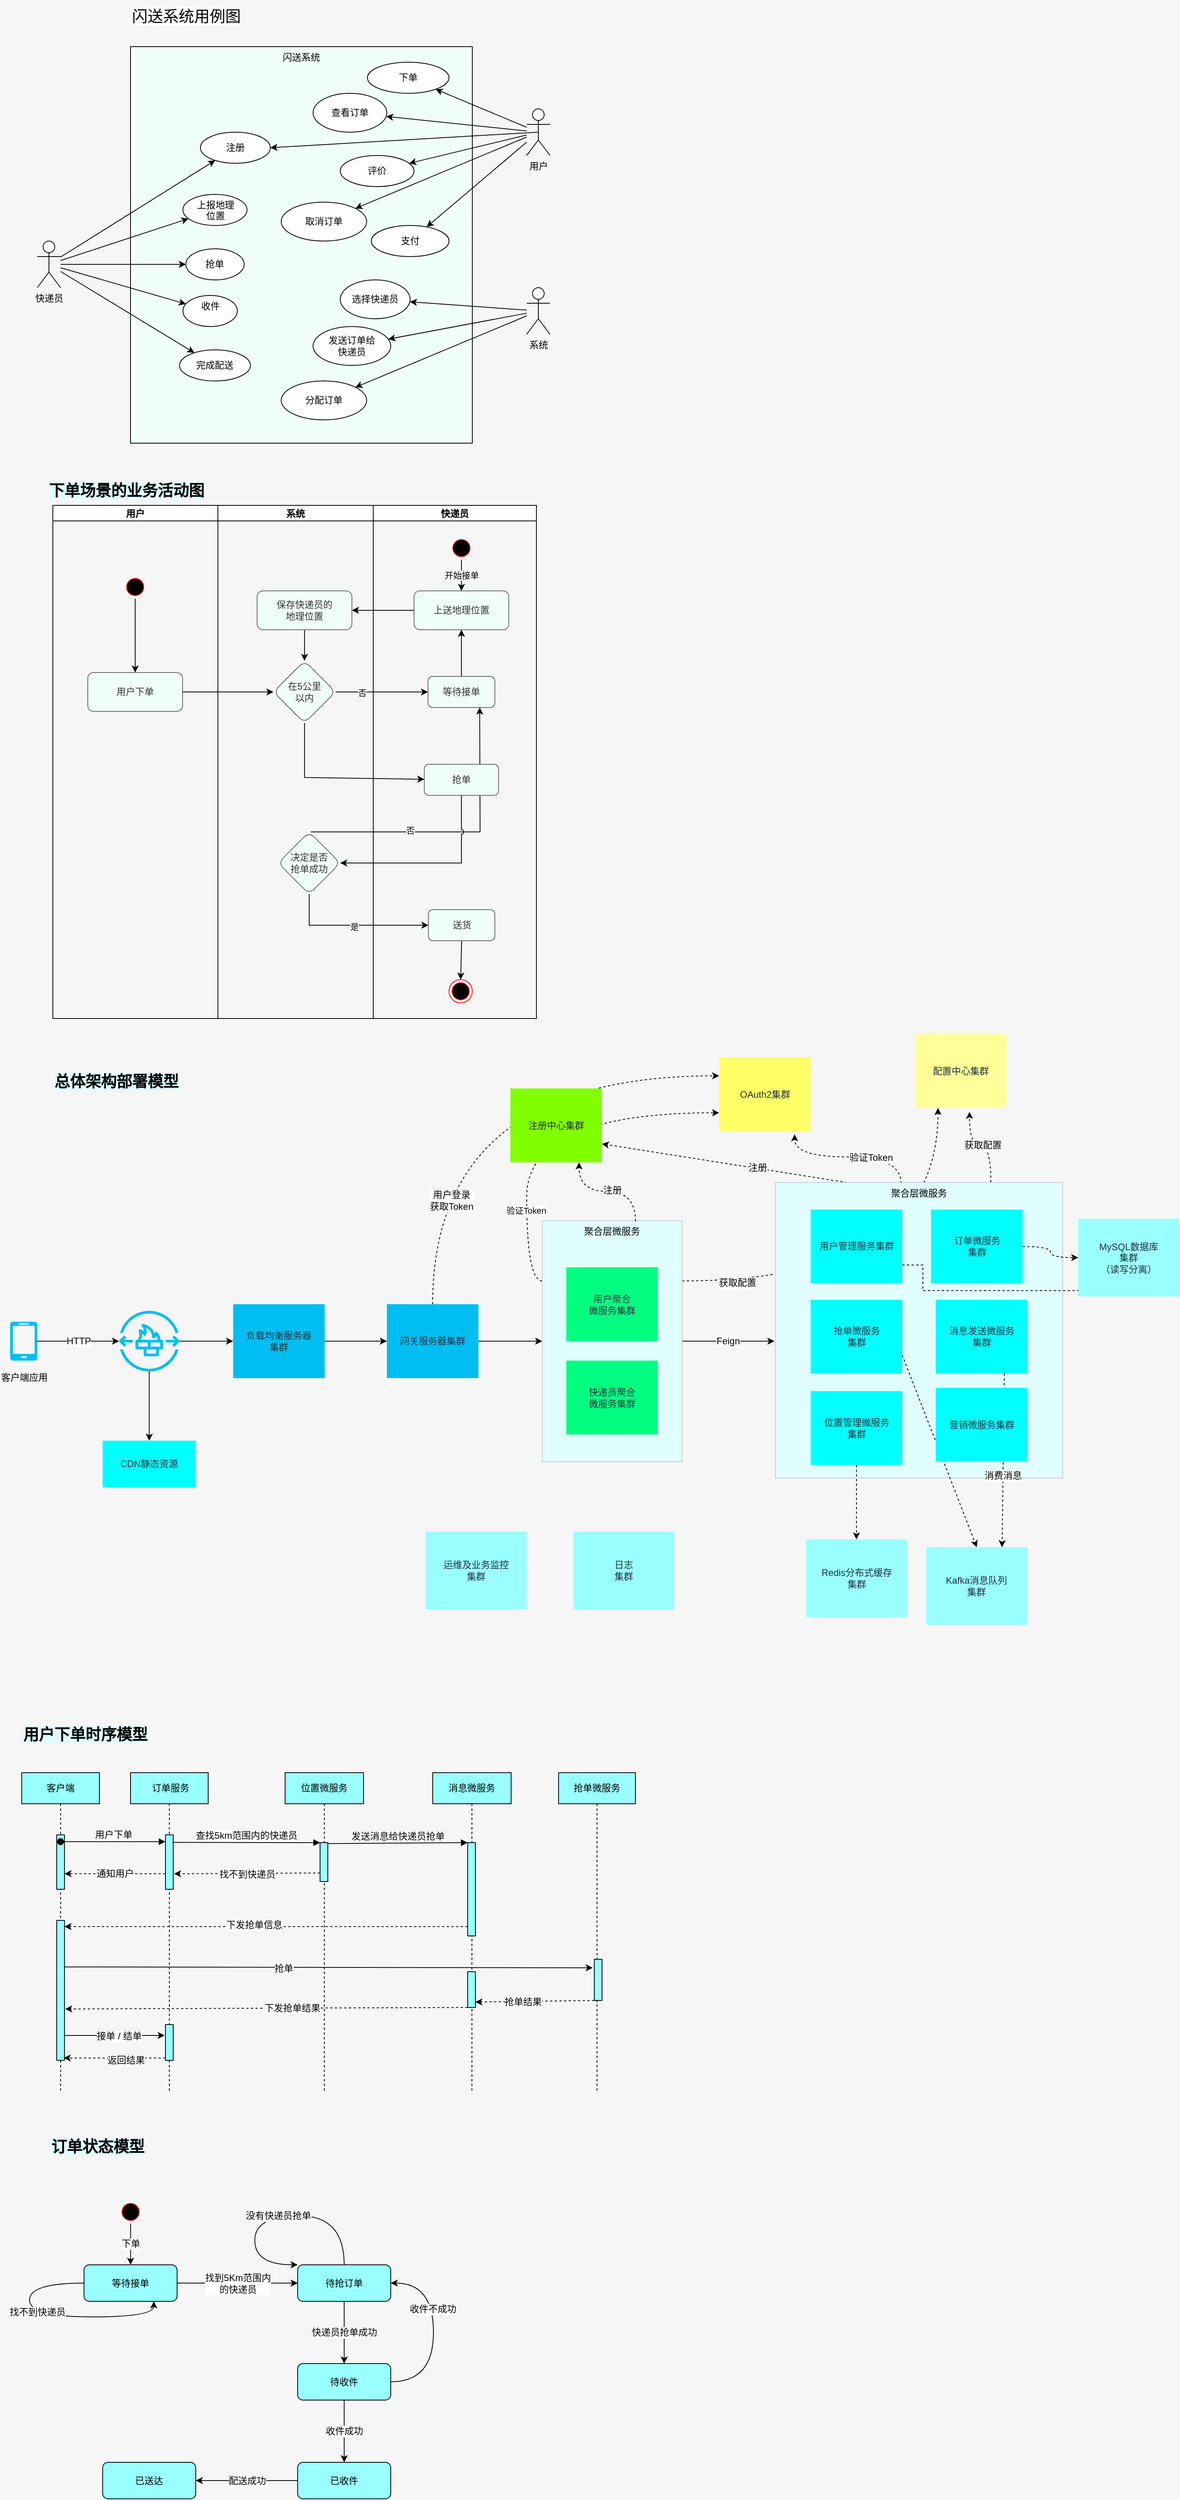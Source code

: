 <mxfile version="17.4.0" type="github">
  <diagram id="TyxCVpYUlu8QVc2kOL5u" name="Page-1">
    <mxGraphModel dx="1038" dy="1733" grid="1" gridSize="10" guides="1" tooltips="1" connect="1" arrows="1" fold="1" page="1" pageScale="1" pageWidth="827" pageHeight="1169" background="#f6f6f6" math="0" shadow="0">
      <root>
        <mxCell id="0" />
        <mxCell id="1" parent="0" />
        <mxCell id="bCSfS2iaa0BpuER8qzBy-91" style="edgeStyle=orthogonalEdgeStyle;curved=1;rounded=0;jumpStyle=arc;orthogonalLoop=1;jettySize=auto;html=1;exitX=1;exitY=0.25;exitDx=0;exitDy=0;entryX=0.25;entryY=1;entryDx=0;entryDy=0;dashed=1;fontSize=12;fontColor=#000000;" parent="1" source="bCSfS2iaa0BpuER8qzBy-71" target="bCSfS2iaa0BpuER8qzBy-89" edge="1">
          <mxGeometry relative="1" as="geometry" />
        </mxCell>
        <mxCell id="bCSfS2iaa0BpuER8qzBy-92" value="获取配置" style="edgeLabel;html=1;align=center;verticalAlign=middle;resizable=0;points=[];fontSize=12;fontColor=#000000;" parent="bCSfS2iaa0BpuER8qzBy-91" vertex="1" connectable="0">
          <mxGeometry x="-0.743" y="-1" relative="1" as="geometry">
            <mxPoint y="1" as="offset" />
          </mxGeometry>
        </mxCell>
        <mxCell id="bCSfS2iaa0BpuER8qzBy-82" style="edgeStyle=none;rounded=0;jumpStyle=arc;orthogonalLoop=1;jettySize=auto;html=1;exitX=0.25;exitY=0;exitDx=0;exitDy=0;entryX=1;entryY=0.75;entryDx=0;entryDy=0;fontSize=12;fontColor=#000000;dashed=1;" parent="1" source="bCSfS2iaa0BpuER8qzBy-79" target="bCSfS2iaa0BpuER8qzBy-66" edge="1">
          <mxGeometry relative="1" as="geometry" />
        </mxCell>
        <mxCell id="bCSfS2iaa0BpuER8qzBy-83" value="注册" style="edgeLabel;html=1;align=center;verticalAlign=middle;resizable=0;points=[];fontSize=12;fontColor=#000000;" parent="bCSfS2iaa0BpuER8qzBy-82" vertex="1" connectable="0">
          <mxGeometry x="-0.267" y="-1" relative="1" as="geometry">
            <mxPoint as="offset" />
          </mxGeometry>
        </mxCell>
        <mxCell id="bCSfS2iaa0BpuER8qzBy-84" style="edgeStyle=orthogonalEdgeStyle;rounded=0;jumpStyle=arc;orthogonalLoop=1;jettySize=auto;html=1;exitX=0.438;exitY=0.003;exitDx=0;exitDy=0;dashed=1;fontSize=12;fontColor=#000000;curved=1;entryX=0.825;entryY=1.042;entryDx=0;entryDy=0;entryPerimeter=0;exitPerimeter=0;" parent="1" source="bCSfS2iaa0BpuER8qzBy-79" target="bCSfS2iaa0BpuER8qzBy-78" edge="1">
          <mxGeometry relative="1" as="geometry">
            <mxPoint x="1100" y="1360" as="targetPoint" />
          </mxGeometry>
        </mxCell>
        <mxCell id="bCSfS2iaa0BpuER8qzBy-85" value="验证Token" style="edgeLabel;html=1;align=center;verticalAlign=middle;resizable=0;points=[];fontSize=12;fontColor=#000000;" parent="bCSfS2iaa0BpuER8qzBy-84" vertex="1" connectable="0">
          <mxGeometry x="-0.267" y="1" relative="1" as="geometry">
            <mxPoint as="offset" />
          </mxGeometry>
        </mxCell>
        <mxCell id="bCSfS2iaa0BpuER8qzBy-90" value="获取配置" style="edgeStyle=orthogonalEdgeStyle;curved=1;rounded=0;jumpStyle=arc;orthogonalLoop=1;jettySize=auto;html=1;exitX=0.75;exitY=0;exitDx=0;exitDy=0;entryX=0.594;entryY=1.053;entryDx=0;entryDy=0;entryPerimeter=0;dashed=1;fontSize=12;fontColor=#000000;" parent="1" source="bCSfS2iaa0BpuER8qzBy-79" target="bCSfS2iaa0BpuER8qzBy-89" edge="1">
          <mxGeometry relative="1" as="geometry" />
        </mxCell>
        <mxCell id="bCSfS2iaa0BpuER8qzBy-79" value="聚合层微服务" style="rounded=0;whiteSpace=wrap;html=1;labelBackgroundColor=none;fontSize=12;fontColor=#000000;fillColor=#E0FEFF;verticalAlign=top;strokeColor=#cccccc;" parent="1" vertex="1">
          <mxGeometry x="1050" y="1471" width="370" height="380" as="geometry" />
        </mxCell>
        <mxCell id="bCSfS2iaa0BpuER8qzBy-81" value="Feign" style="rounded=0;jumpStyle=arc;orthogonalLoop=1;jettySize=auto;html=1;exitX=1;exitY=0.5;exitDx=0;exitDy=0;entryX=-0.003;entryY=0.537;entryDx=0;entryDy=0;entryPerimeter=0;fontSize=12;fontColor=#000000;" parent="1" source="bCSfS2iaa0BpuER8qzBy-71" target="bCSfS2iaa0BpuER8qzBy-79" edge="1">
          <mxGeometry relative="1" as="geometry" />
        </mxCell>
        <mxCell id="bCSfS2iaa0BpuER8qzBy-86" value="验证Token" style="edgeStyle=orthogonalEdgeStyle;rounded=0;jumpStyle=arc;orthogonalLoop=1;jettySize=auto;html=1;exitX=0;exitY=0.25;exitDx=0;exitDy=0;entryX=0;entryY=0.75;entryDx=0;entryDy=0;dashed=1;fontSize=12;fontColor=#000000;curved=1;" parent="1" source="bCSfS2iaa0BpuER8qzBy-71" target="bCSfS2iaa0BpuER8qzBy-78" edge="1">
          <mxGeometry relative="1" as="geometry" />
        </mxCell>
        <mxCell id="1wSjzklMxhbG7kURChMO-4" value="验证Token" style="edgeLabel;html=1;align=center;verticalAlign=middle;resizable=0;points=[];" vertex="1" connectable="0" parent="bCSfS2iaa0BpuER8qzBy-86">
          <mxGeometry x="-0.543" y="1" relative="1" as="geometry">
            <mxPoint as="offset" />
          </mxGeometry>
        </mxCell>
        <mxCell id="bCSfS2iaa0BpuER8qzBy-71" value="聚合层微服务" style="rounded=0;whiteSpace=wrap;html=1;labelBackgroundColor=none;fontSize=12;fontColor=#000000;fillColor=#E0FEFF;verticalAlign=top;strokeColor=#cccccc;" parent="1" vertex="1">
          <mxGeometry x="750" y="1520" width="180" height="310" as="geometry" />
        </mxCell>
        <mxCell id="bCSfS2iaa0BpuER8qzBy-40" style="edgeStyle=none;rounded=0;orthogonalLoop=1;jettySize=auto;html=1;exitX=0.5;exitY=0;exitDx=0;exitDy=0;entryX=0.75;entryY=1;entryDx=0;entryDy=0;fontColor=#000000;jumpStyle=arc;" parent="1" edge="1">
          <mxGeometry relative="1" as="geometry">
            <mxPoint x="452" y="1020" as="sourcePoint" />
            <mxPoint x="669.5" y="860" as="targetPoint" />
            <Array as="points">
              <mxPoint x="670" y="1020" />
            </Array>
          </mxGeometry>
        </mxCell>
        <mxCell id="bCSfS2iaa0BpuER8qzBy-41" value="否" style="edgeLabel;html=1;align=center;verticalAlign=middle;resizable=0;points=[];fontColor=#000000;" parent="bCSfS2iaa0BpuER8qzBy-40" vertex="1" connectable="0">
          <mxGeometry x="-0.326" y="2" relative="1" as="geometry">
            <mxPoint as="offset" />
          </mxGeometry>
        </mxCell>
        <mxCell id="bCSfS2iaa0BpuER8qzBy-6" value="闪送系统" style="rounded=0;whiteSpace=wrap;html=1;fontColor=#000000;fillColor=#F0FFF9;verticalAlign=top;" parent="1" vertex="1">
          <mxGeometry x="220" y="10" width="440" height="510" as="geometry" />
        </mxCell>
        <mxCell id="SCEnVxl06YbGx1uKB_N8-4" value="" style="rounded=0;orthogonalLoop=1;jettySize=auto;html=1;" parent="1" source="SCEnVxl06YbGx1uKB_N8-1" target="SCEnVxl06YbGx1uKB_N8-3" edge="1">
          <mxGeometry relative="1" as="geometry" />
        </mxCell>
        <mxCell id="SCEnVxl06YbGx1uKB_N8-6" value="" style="edgeStyle=none;rounded=0;orthogonalLoop=1;jettySize=auto;html=1;" parent="1" source="SCEnVxl06YbGx1uKB_N8-1" target="SCEnVxl06YbGx1uKB_N8-5" edge="1">
          <mxGeometry relative="1" as="geometry" />
        </mxCell>
        <mxCell id="SCEnVxl06YbGx1uKB_N8-8" value="" style="edgeStyle=none;rounded=0;orthogonalLoop=1;jettySize=auto;html=1;" parent="1" source="SCEnVxl06YbGx1uKB_N8-1" target="SCEnVxl06YbGx1uKB_N8-7" edge="1">
          <mxGeometry relative="1" as="geometry" />
        </mxCell>
        <mxCell id="SCEnVxl06YbGx1uKB_N8-10" value="" style="edgeStyle=none;rounded=0;orthogonalLoop=1;jettySize=auto;html=1;" parent="1" source="SCEnVxl06YbGx1uKB_N8-1" target="SCEnVxl06YbGx1uKB_N8-9" edge="1">
          <mxGeometry relative="1" as="geometry" />
        </mxCell>
        <mxCell id="SCEnVxl06YbGx1uKB_N8-13" value="" style="edgeStyle=none;rounded=0;orthogonalLoop=1;jettySize=auto;html=1;" parent="1" source="SCEnVxl06YbGx1uKB_N8-1" target="SCEnVxl06YbGx1uKB_N8-12" edge="1">
          <mxGeometry relative="1" as="geometry" />
        </mxCell>
        <mxCell id="SCEnVxl06YbGx1uKB_N8-1" value="快递员" style="shape=umlActor;verticalLabelPosition=bottom;verticalAlign=top;html=1;outlineConnect=0;" parent="1" vertex="1">
          <mxGeometry x="100" y="260" width="30" height="60" as="geometry" />
        </mxCell>
        <mxCell id="SCEnVxl06YbGx1uKB_N8-3" value="抢单" style="ellipse;whiteSpace=wrap;html=1;verticalAlign=middle;" parent="1" vertex="1">
          <mxGeometry x="291.25" y="270" width="75" height="40" as="geometry" />
        </mxCell>
        <mxCell id="SCEnVxl06YbGx1uKB_N8-5" value="&lt;div&gt;上报地理&lt;/div&gt;&lt;div&gt;位置&lt;/div&gt;" style="ellipse;whiteSpace=wrap;html=1;verticalAlign=top;" parent="1" vertex="1">
          <mxGeometry x="287.5" y="200" width="82.5" height="40" as="geometry" />
        </mxCell>
        <mxCell id="SCEnVxl06YbGx1uKB_N8-7" value="收件" style="ellipse;whiteSpace=wrap;html=1;verticalAlign=top;" parent="1" vertex="1">
          <mxGeometry x="287.5" y="330" width="70" height="40" as="geometry" />
        </mxCell>
        <mxCell id="SCEnVxl06YbGx1uKB_N8-9" value="完成配送" style="ellipse;whiteSpace=wrap;html=1;verticalAlign=middle;" parent="1" vertex="1">
          <mxGeometry x="283.13" y="400" width="91.25" height="40" as="geometry" />
        </mxCell>
        <mxCell id="SCEnVxl06YbGx1uKB_N8-12" value="注册" style="ellipse;whiteSpace=wrap;html=1;verticalAlign=middle;" parent="1" vertex="1">
          <mxGeometry x="310" y="120" width="90" height="40" as="geometry" />
        </mxCell>
        <mxCell id="SCEnVxl06YbGx1uKB_N8-16" value="" style="edgeStyle=none;rounded=0;orthogonalLoop=1;jettySize=auto;html=1;" parent="1" source="SCEnVxl06YbGx1uKB_N8-14" target="SCEnVxl06YbGx1uKB_N8-15" edge="1">
          <mxGeometry relative="1" as="geometry" />
        </mxCell>
        <mxCell id="SCEnVxl06YbGx1uKB_N8-18" value="" style="edgeStyle=none;rounded=0;orthogonalLoop=1;jettySize=auto;html=1;" parent="1" source="SCEnVxl06YbGx1uKB_N8-14" target="SCEnVxl06YbGx1uKB_N8-17" edge="1">
          <mxGeometry relative="1" as="geometry" />
        </mxCell>
        <mxCell id="SCEnVxl06YbGx1uKB_N8-20" value="" style="edgeStyle=none;rounded=0;orthogonalLoop=1;jettySize=auto;html=1;" parent="1" source="SCEnVxl06YbGx1uKB_N8-14" target="SCEnVxl06YbGx1uKB_N8-19" edge="1">
          <mxGeometry relative="1" as="geometry" />
        </mxCell>
        <mxCell id="SCEnVxl06YbGx1uKB_N8-14" value="系统" style="shape=umlActor;verticalLabelPosition=bottom;verticalAlign=top;html=1;outlineConnect=0;" parent="1" vertex="1">
          <mxGeometry x="730" y="320" width="30" height="60" as="geometry" />
        </mxCell>
        <mxCell id="SCEnVxl06YbGx1uKB_N8-15" value="选择快递员" style="ellipse;whiteSpace=wrap;html=1;verticalAlign=middle;" parent="1" vertex="1">
          <mxGeometry x="490" y="310" width="90" height="50" as="geometry" />
        </mxCell>
        <mxCell id="SCEnVxl06YbGx1uKB_N8-17" value="&lt;div&gt;发送订单给&lt;/div&gt;&lt;div&gt;快递员&lt;/div&gt;" style="ellipse;whiteSpace=wrap;html=1;verticalAlign=middle;" parent="1" vertex="1">
          <mxGeometry x="455" y="370" width="100" height="50" as="geometry" />
        </mxCell>
        <mxCell id="SCEnVxl06YbGx1uKB_N8-19" value="分配订单" style="ellipse;whiteSpace=wrap;html=1;verticalAlign=middle;" parent="1" vertex="1">
          <mxGeometry x="414" y="440" width="110" height="50" as="geometry" />
        </mxCell>
        <mxCell id="SCEnVxl06YbGx1uKB_N8-26" value="" style="edgeStyle=none;rounded=0;orthogonalLoop=1;jettySize=auto;html=1;" parent="1" source="SCEnVxl06YbGx1uKB_N8-23" target="SCEnVxl06YbGx1uKB_N8-25" edge="1">
          <mxGeometry relative="1" as="geometry" />
        </mxCell>
        <mxCell id="SCEnVxl06YbGx1uKB_N8-28" value="" style="edgeStyle=none;rounded=0;orthogonalLoop=1;jettySize=auto;html=1;" parent="1" source="SCEnVxl06YbGx1uKB_N8-23" target="SCEnVxl06YbGx1uKB_N8-27" edge="1">
          <mxGeometry relative="1" as="geometry" />
        </mxCell>
        <mxCell id="SCEnVxl06YbGx1uKB_N8-30" value="" style="edgeStyle=none;rounded=0;orthogonalLoop=1;jettySize=auto;html=1;" parent="1" source="SCEnVxl06YbGx1uKB_N8-23" target="SCEnVxl06YbGx1uKB_N8-29" edge="1">
          <mxGeometry relative="1" as="geometry" />
        </mxCell>
        <mxCell id="SCEnVxl06YbGx1uKB_N8-32" value="" style="edgeStyle=none;rounded=0;orthogonalLoop=1;jettySize=auto;html=1;" parent="1" source="SCEnVxl06YbGx1uKB_N8-23" target="SCEnVxl06YbGx1uKB_N8-31" edge="1">
          <mxGeometry relative="1" as="geometry" />
        </mxCell>
        <mxCell id="SCEnVxl06YbGx1uKB_N8-34" value="" style="edgeStyle=none;rounded=0;orthogonalLoop=1;jettySize=auto;html=1;" parent="1" source="SCEnVxl06YbGx1uKB_N8-23" target="SCEnVxl06YbGx1uKB_N8-33" edge="1">
          <mxGeometry relative="1" as="geometry" />
        </mxCell>
        <mxCell id="SCEnVxl06YbGx1uKB_N8-35" style="edgeStyle=none;rounded=0;orthogonalLoop=1;jettySize=auto;html=1;exitX=0.5;exitY=0.5;exitDx=0;exitDy=0;exitPerimeter=0;entryX=1;entryY=0.5;entryDx=0;entryDy=0;" parent="1" source="SCEnVxl06YbGx1uKB_N8-23" target="SCEnVxl06YbGx1uKB_N8-12" edge="1">
          <mxGeometry relative="1" as="geometry" />
        </mxCell>
        <mxCell id="SCEnVxl06YbGx1uKB_N8-23" value="用户" style="shape=umlActor;verticalLabelPosition=bottom;verticalAlign=top;html=1;outlineConnect=0;" parent="1" vertex="1">
          <mxGeometry x="730" y="90" width="30" height="60" as="geometry" />
        </mxCell>
        <mxCell id="SCEnVxl06YbGx1uKB_N8-25" value="下单" style="ellipse;whiteSpace=wrap;html=1;verticalAlign=middle;" parent="1" vertex="1">
          <mxGeometry x="525" y="30" width="105" height="40" as="geometry" />
        </mxCell>
        <mxCell id="SCEnVxl06YbGx1uKB_N8-27" value="查看订单" style="ellipse;whiteSpace=wrap;html=1;verticalAlign=middle;" parent="1" vertex="1">
          <mxGeometry x="455" y="70" width="95" height="50" as="geometry" />
        </mxCell>
        <mxCell id="SCEnVxl06YbGx1uKB_N8-29" value="评价" style="ellipse;whiteSpace=wrap;html=1;verticalAlign=middle;" parent="1" vertex="1">
          <mxGeometry x="490" y="150" width="95" height="40" as="geometry" />
        </mxCell>
        <mxCell id="SCEnVxl06YbGx1uKB_N8-31" value="支付" style="ellipse;whiteSpace=wrap;html=1;verticalAlign=middle;" parent="1" vertex="1">
          <mxGeometry x="530" y="240" width="100" height="40" as="geometry" />
        </mxCell>
        <mxCell id="SCEnVxl06YbGx1uKB_N8-33" value="取消订单" style="ellipse;whiteSpace=wrap;html=1;verticalAlign=middle;" parent="1" vertex="1">
          <mxGeometry x="414" y="210" width="110" height="50" as="geometry" />
        </mxCell>
        <mxCell id="bCSfS2iaa0BpuER8qzBy-1" value="用户" style="swimlane;startSize=20;" parent="1" vertex="1">
          <mxGeometry x="120" y="600" width="212.5" height="660" as="geometry" />
        </mxCell>
        <mxCell id="bCSfS2iaa0BpuER8qzBy-15" style="edgeStyle=none;rounded=0;orthogonalLoop=1;jettySize=auto;html=1;exitX=0.5;exitY=1;exitDx=0;exitDy=0;entryX=0.5;entryY=0;entryDx=0;entryDy=0;fontColor=#E8FFE3;" parent="bCSfS2iaa0BpuER8qzBy-1" source="bCSfS2iaa0BpuER8qzBy-9" target="bCSfS2iaa0BpuER8qzBy-14" edge="1">
          <mxGeometry relative="1" as="geometry" />
        </mxCell>
        <mxCell id="bCSfS2iaa0BpuER8qzBy-9" value="" style="ellipse;html=1;shape=startState;fillColor=#000000;strokeColor=#ff0000;fontColor=#E8FFE3;" parent="bCSfS2iaa0BpuER8qzBy-1" vertex="1">
          <mxGeometry x="91" y="90" width="30" height="30" as="geometry" />
        </mxCell>
        <mxCell id="bCSfS2iaa0BpuER8qzBy-14" value="&lt;span style=&quot;&quot;&gt;用户下单&lt;/span&gt;" style="rounded=1;whiteSpace=wrap;html=1;fontColor=#333333;fillColor=#F0FFF9;strokeColor=#666666;labelBackgroundColor=none;" parent="bCSfS2iaa0BpuER8qzBy-1" vertex="1">
          <mxGeometry x="45" y="215" width="122" height="50" as="geometry" />
        </mxCell>
        <mxCell id="bCSfS2iaa0BpuER8qzBy-2" value="系统" style="swimlane;startSize=20;" parent="1" vertex="1">
          <mxGeometry x="332.5" y="600" width="200" height="660" as="geometry" />
        </mxCell>
        <mxCell id="bCSfS2iaa0BpuER8qzBy-22" value="&lt;div&gt;在5公里&lt;/div&gt;&lt;div&gt;以内&lt;/div&gt;" style="rhombus;whiteSpace=wrap;html=1;fillColor=#F0FFF9;strokeColor=#666666;fontColor=#333333;rounded=1;labelBackgroundColor=none;" parent="bCSfS2iaa0BpuER8qzBy-2" vertex="1">
          <mxGeometry x="71.5" y="200" width="80" height="80" as="geometry" />
        </mxCell>
        <mxCell id="bCSfS2iaa0BpuER8qzBy-35" value="&lt;div&gt;决定是否&lt;/div&gt;&lt;div&gt;抢单成功&lt;br&gt;&lt;/div&gt;" style="rhombus;whiteSpace=wrap;html=1;fillColor=#F0FFF9;strokeColor=#666666;fontColor=#333333;rounded=1;labelBackgroundColor=none;" parent="bCSfS2iaa0BpuER8qzBy-2" vertex="1">
          <mxGeometry x="77.5" y="420" width="80" height="80" as="geometry" />
        </mxCell>
        <mxCell id="bCSfS2iaa0BpuER8qzBy-3" value="快递员" style="swimlane;startSize=20;" parent="1" vertex="1">
          <mxGeometry x="532.5" y="600" width="210" height="660" as="geometry" />
        </mxCell>
        <mxCell id="bCSfS2iaa0BpuER8qzBy-17" value="上送地理位置" style="rounded=1;whiteSpace=wrap;html=1;fontColor=#333333;fillColor=#F0FFF9;strokeColor=#666666;labelBackgroundColor=none;" parent="bCSfS2iaa0BpuER8qzBy-3" vertex="1">
          <mxGeometry x="52.5" y="110" width="122" height="50" as="geometry" />
        </mxCell>
        <mxCell id="bCSfS2iaa0BpuER8qzBy-27" value="开始接单" style="edgeStyle=none;rounded=0;orthogonalLoop=1;jettySize=auto;html=1;exitX=0.5;exitY=1;exitDx=0;exitDy=0;entryX=0.5;entryY=0;entryDx=0;entryDy=0;fontColor=#000000;" parent="bCSfS2iaa0BpuER8qzBy-3" source="bCSfS2iaa0BpuER8qzBy-25" target="bCSfS2iaa0BpuER8qzBy-17" edge="1">
          <mxGeometry relative="1" as="geometry" />
        </mxCell>
        <mxCell id="bCSfS2iaa0BpuER8qzBy-25" value="" style="ellipse;html=1;shape=startState;fillColor=#000000;strokeColor=#ff0000;fontColor=#E8FFE3;" parent="bCSfS2iaa0BpuER8qzBy-3" vertex="1">
          <mxGeometry x="98.5" y="40" width="30" height="30" as="geometry" />
        </mxCell>
        <mxCell id="bCSfS2iaa0BpuER8qzBy-42" style="edgeStyle=none;rounded=0;orthogonalLoop=1;jettySize=auto;html=1;exitX=0.5;exitY=0;exitDx=0;exitDy=0;entryX=0.5;entryY=1;entryDx=0;entryDy=0;fontColor=#000000;" parent="bCSfS2iaa0BpuER8qzBy-3" source="bCSfS2iaa0BpuER8qzBy-28" target="bCSfS2iaa0BpuER8qzBy-17" edge="1">
          <mxGeometry relative="1" as="geometry" />
        </mxCell>
        <mxCell id="bCSfS2iaa0BpuER8qzBy-28" value="等待接单" style="whiteSpace=wrap;html=1;fillColor=#F0FFF9;strokeColor=#666666;fontColor=#333333;rounded=1;labelBackgroundColor=none;" parent="bCSfS2iaa0BpuER8qzBy-3" vertex="1">
          <mxGeometry x="70.5" y="220" width="86" height="40" as="geometry" />
        </mxCell>
        <mxCell id="bCSfS2iaa0BpuER8qzBy-31" value="抢单" style="whiteSpace=wrap;html=1;fillColor=#F0FFF9;strokeColor=#666666;fontColor=#333333;rounded=1;labelBackgroundColor=none;" parent="bCSfS2iaa0BpuER8qzBy-3" vertex="1">
          <mxGeometry x="65.75" y="333" width="95.5" height="40" as="geometry" />
        </mxCell>
        <mxCell id="bCSfS2iaa0BpuER8qzBy-47" style="edgeStyle=none;rounded=0;jumpStyle=arc;orthogonalLoop=1;jettySize=auto;html=1;exitX=0.5;exitY=1;exitDx=0;exitDy=0;entryX=0.5;entryY=0;entryDx=0;entryDy=0;fontSize=20;fontColor=#000000;" parent="bCSfS2iaa0BpuER8qzBy-3" source="bCSfS2iaa0BpuER8qzBy-37" target="bCSfS2iaa0BpuER8qzBy-46" edge="1">
          <mxGeometry relative="1" as="geometry" />
        </mxCell>
        <mxCell id="bCSfS2iaa0BpuER8qzBy-37" value="送货" style="whiteSpace=wrap;html=1;fillColor=#F0FFF9;strokeColor=#666666;fontColor=#333333;rounded=1;labelBackgroundColor=none;" parent="bCSfS2iaa0BpuER8qzBy-3" vertex="1">
          <mxGeometry x="71" y="520" width="85.5" height="40" as="geometry" />
        </mxCell>
        <mxCell id="bCSfS2iaa0BpuER8qzBy-46" value="" style="ellipse;html=1;shape=endState;fillColor=#000000;strokeColor=#ff0000;labelBackgroundColor=#E0FEFF;fontSize=20;fontColor=#000000;" parent="bCSfS2iaa0BpuER8qzBy-3" vertex="1">
          <mxGeometry x="97.5" y="610" width="30" height="30" as="geometry" />
        </mxCell>
        <mxCell id="bCSfS2iaa0BpuER8qzBy-24" style="edgeStyle=none;rounded=0;orthogonalLoop=1;jettySize=auto;html=1;exitX=0.5;exitY=1;exitDx=0;exitDy=0;entryX=0.5;entryY=0;entryDx=0;entryDy=0;fontColor=#000000;" parent="1" source="bCSfS2iaa0BpuER8qzBy-20" target="bCSfS2iaa0BpuER8qzBy-22" edge="1">
          <mxGeometry relative="1" as="geometry" />
        </mxCell>
        <mxCell id="bCSfS2iaa0BpuER8qzBy-20" value="&lt;div&gt;保存快递员的&lt;/div&gt;&lt;div&gt;地理位置&lt;br&gt;&lt;/div&gt;" style="rounded=1;whiteSpace=wrap;html=1;fontColor=#333333;fillColor=#F0FFF9;strokeColor=#666666;labelBackgroundColor=none;" parent="1" vertex="1">
          <mxGeometry x="383" y="710" width="122" height="50" as="geometry" />
        </mxCell>
        <mxCell id="bCSfS2iaa0BpuER8qzBy-21" value="" style="edgeStyle=none;rounded=0;orthogonalLoop=1;jettySize=auto;html=1;fontColor=#000000;" parent="1" source="bCSfS2iaa0BpuER8qzBy-17" target="bCSfS2iaa0BpuER8qzBy-20" edge="1">
          <mxGeometry relative="1" as="geometry" />
        </mxCell>
        <mxCell id="bCSfS2iaa0BpuER8qzBy-23" value="" style="edgeStyle=none;rounded=0;orthogonalLoop=1;jettySize=auto;html=1;fontColor=#000000;" parent="1" source="bCSfS2iaa0BpuER8qzBy-14" target="bCSfS2iaa0BpuER8qzBy-22" edge="1">
          <mxGeometry relative="1" as="geometry" />
        </mxCell>
        <mxCell id="bCSfS2iaa0BpuER8qzBy-29" value="" style="edgeStyle=none;rounded=0;orthogonalLoop=1;jettySize=auto;html=1;fontColor=#000000;" parent="1" source="bCSfS2iaa0BpuER8qzBy-22" target="bCSfS2iaa0BpuER8qzBy-28" edge="1">
          <mxGeometry relative="1" as="geometry" />
        </mxCell>
        <mxCell id="bCSfS2iaa0BpuER8qzBy-30" value="否" style="edgeLabel;html=1;align=center;verticalAlign=middle;resizable=0;points=[];fontColor=#000000;" parent="bCSfS2iaa0BpuER8qzBy-29" vertex="1" connectable="0">
          <mxGeometry x="-0.429" y="-1" relative="1" as="geometry">
            <mxPoint as="offset" />
          </mxGeometry>
        </mxCell>
        <mxCell id="bCSfS2iaa0BpuER8qzBy-32" value="" style="edgeStyle=none;rounded=0;orthogonalLoop=1;jettySize=auto;html=1;fontColor=#000000;" parent="1" source="bCSfS2iaa0BpuER8qzBy-22" target="bCSfS2iaa0BpuER8qzBy-31" edge="1">
          <mxGeometry relative="1" as="geometry">
            <Array as="points">
              <mxPoint x="444" y="950" />
            </Array>
          </mxGeometry>
        </mxCell>
        <mxCell id="bCSfS2iaa0BpuER8qzBy-36" value="" style="edgeStyle=none;rounded=0;orthogonalLoop=1;jettySize=auto;html=1;fontColor=#000000;jumpStyle=arc;" parent="1" source="bCSfS2iaa0BpuER8qzBy-31" target="bCSfS2iaa0BpuER8qzBy-35" edge="1">
          <mxGeometry relative="1" as="geometry">
            <Array as="points">
              <mxPoint x="646" y="1060" />
            </Array>
          </mxGeometry>
        </mxCell>
        <mxCell id="bCSfS2iaa0BpuER8qzBy-38" value="" style="edgeStyle=none;rounded=0;orthogonalLoop=1;jettySize=auto;html=1;fontColor=#000000;" parent="1" source="bCSfS2iaa0BpuER8qzBy-35" target="bCSfS2iaa0BpuER8qzBy-37" edge="1">
          <mxGeometry relative="1" as="geometry">
            <Array as="points">
              <mxPoint x="450" y="1140" />
            </Array>
          </mxGeometry>
        </mxCell>
        <mxCell id="bCSfS2iaa0BpuER8qzBy-39" value="是" style="edgeLabel;html=1;align=center;verticalAlign=middle;resizable=0;points=[];fontColor=#000000;" parent="bCSfS2iaa0BpuER8qzBy-38" vertex="1" connectable="0">
          <mxGeometry x="0.013" y="-2" relative="1" as="geometry">
            <mxPoint as="offset" />
          </mxGeometry>
        </mxCell>
        <mxCell id="bCSfS2iaa0BpuER8qzBy-43" value="&lt;span style=&quot;background-color: rgb(224, 254, 255); font-size: 20px;&quot;&gt;&lt;b style=&quot;font-size: 20px;&quot;&gt;下单场景的业务活动图&lt;/b&gt;&lt;/span&gt;" style="text;html=1;strokeColor=none;fillColor=none;align=center;verticalAlign=middle;whiteSpace=wrap;rounded=0;labelBackgroundColor=none;fontColor=#000000;fontSize=20;" parent="1" vertex="1">
          <mxGeometry x="90" y="560" width="250" height="40" as="geometry" />
        </mxCell>
        <mxCell id="bCSfS2iaa0BpuER8qzBy-44" value="&lt;div align=&quot;left&quot;&gt;闪送系统用例图&lt;/div&gt;" style="text;html=1;strokeColor=none;fillColor=none;align=left;verticalAlign=middle;whiteSpace=wrap;rounded=0;labelBackgroundColor=default;fontColor=#000000;fontSize=20;" parent="1" vertex="1">
          <mxGeometry x="220" y="-50" width="250" height="40" as="geometry" />
        </mxCell>
        <mxCell id="bCSfS2iaa0BpuER8qzBy-50" value="HTTP" style="edgeStyle=none;rounded=0;jumpStyle=arc;orthogonalLoop=1;jettySize=auto;html=1;fontSize=12;fontColor=#000000;" parent="1" source="bCSfS2iaa0BpuER8qzBy-48" target="bCSfS2iaa0BpuER8qzBy-51" edge="1">
          <mxGeometry relative="1" as="geometry">
            <mxPoint x="210" y="1675" as="targetPoint" />
          </mxGeometry>
        </mxCell>
        <mxCell id="bCSfS2iaa0BpuER8qzBy-48" value="&lt;font style=&quot;font-size: 12px&quot;&gt;&lt;span style=&quot;&quot;&gt;客户端应用&lt;/span&gt;&lt;/font&gt;" style="verticalLabelPosition=bottom;html=1;verticalAlign=top;align=center;strokeColor=none;fillColor=#00BEF2;shape=mxgraph.azure.mobile;pointerEvents=1;labelBackgroundColor=none;fontSize=20;fontColor=#000000;" parent="1" vertex="1">
          <mxGeometry x="65" y="1650" width="35" height="50" as="geometry" />
        </mxCell>
        <mxCell id="bCSfS2iaa0BpuER8qzBy-55" value="" style="edgeStyle=none;rounded=0;jumpStyle=arc;orthogonalLoop=1;jettySize=auto;html=1;fontSize=12;fontColor=#000000;" parent="1" source="bCSfS2iaa0BpuER8qzBy-51" target="bCSfS2iaa0BpuER8qzBy-54" edge="1">
          <mxGeometry relative="1" as="geometry" />
        </mxCell>
        <mxCell id="bCSfS2iaa0BpuER8qzBy-59" value="" style="edgeStyle=none;rounded=0;jumpStyle=arc;orthogonalLoop=1;jettySize=auto;html=1;fontSize=12;fontColor=#000000;" parent="1" source="bCSfS2iaa0BpuER8qzBy-51" target="bCSfS2iaa0BpuER8qzBy-58" edge="1">
          <mxGeometry relative="1" as="geometry" />
        </mxCell>
        <mxCell id="bCSfS2iaa0BpuER8qzBy-51" value="" style="sketch=0;outlineConnect=0;fontColor=#232F3E;gradientColor=none;fillColor=#00BEF2;strokeColor=none;dashed=0;verticalLabelPosition=bottom;verticalAlign=top;align=center;html=1;fontSize=12;fontStyle=0;aspect=fixed;pointerEvents=1;shape=mxgraph.aws4.network_firewall_endpoints;labelBackgroundColor=none;" parent="1" vertex="1">
          <mxGeometry x="205.13" y="1636" width="78" height="78" as="geometry" />
        </mxCell>
        <mxCell id="bCSfS2iaa0BpuER8qzBy-57" value="" style="edgeStyle=none;rounded=0;jumpStyle=arc;orthogonalLoop=1;jettySize=auto;html=1;fontSize=12;fontColor=#000000;" parent="1" source="bCSfS2iaa0BpuER8qzBy-54" target="bCSfS2iaa0BpuER8qzBy-56" edge="1">
          <mxGeometry relative="1" as="geometry" />
        </mxCell>
        <mxCell id="bCSfS2iaa0BpuER8qzBy-54" value="&lt;div&gt;负载均衡服务器&lt;/div&gt;&lt;div&gt;集群&lt;br&gt;&lt;/div&gt;" style="whiteSpace=wrap;html=1;verticalAlign=middle;fillColor=#00BEF2;strokeColor=none;fontColor=#232F3E;sketch=0;gradientColor=none;dashed=0;fontStyle=0;labelBackgroundColor=none;" parent="1" vertex="1">
          <mxGeometry x="352.13" y="1627.5" width="117.87" height="95" as="geometry" />
        </mxCell>
        <mxCell id="bCSfS2iaa0BpuER8qzBy-63" value="" style="edgeStyle=none;rounded=0;jumpStyle=arc;orthogonalLoop=1;jettySize=auto;html=1;fontSize=12;fontColor=#000000;entryX=0;entryY=0.5;entryDx=0;entryDy=0;" parent="1" source="bCSfS2iaa0BpuER8qzBy-56" target="bCSfS2iaa0BpuER8qzBy-71" edge="1">
          <mxGeometry relative="1" as="geometry" />
        </mxCell>
        <mxCell id="bCSfS2iaa0BpuER8qzBy-87" style="edgeStyle=orthogonalEdgeStyle;rounded=0;jumpStyle=arc;orthogonalLoop=1;jettySize=auto;html=1;exitX=0.5;exitY=0;exitDx=0;exitDy=0;entryX=0;entryY=0.25;entryDx=0;entryDy=0;dashed=1;fontSize=12;fontColor=#000000;curved=1;" parent="1" source="bCSfS2iaa0BpuER8qzBy-56" target="bCSfS2iaa0BpuER8qzBy-78" edge="1">
          <mxGeometry relative="1" as="geometry">
            <Array as="points">
              <mxPoint x="609" y="1334" />
            </Array>
          </mxGeometry>
        </mxCell>
        <mxCell id="bCSfS2iaa0BpuER8qzBy-88" value="&lt;div&gt;用户登录&lt;/div&gt;&lt;div&gt;获取Token&lt;br&gt;&lt;/div&gt;" style="edgeLabel;html=1;align=center;verticalAlign=middle;resizable=0;points=[];fontSize=12;fontColor=#000000;" parent="bCSfS2iaa0BpuER8qzBy-87" vertex="1" connectable="0">
          <mxGeometry x="-0.597" y="-24" relative="1" as="geometry">
            <mxPoint as="offset" />
          </mxGeometry>
        </mxCell>
        <mxCell id="bCSfS2iaa0BpuER8qzBy-56" value="网关服务器集群" style="whiteSpace=wrap;html=1;verticalAlign=middle;fillColor=#00BEF2;strokeColor=none;fontColor=#232F3E;sketch=0;gradientColor=none;dashed=0;fontStyle=0;labelBackgroundColor=none;" parent="1" vertex="1">
          <mxGeometry x="550" y="1627.5" width="117.87" height="95" as="geometry" />
        </mxCell>
        <mxCell id="bCSfS2iaa0BpuER8qzBy-58" value="CDN静态资源" style="whiteSpace=wrap;html=1;verticalAlign=middle;fillColor=#00FFFF;strokeColor=none;fontColor=#232F3E;sketch=0;gradientColor=none;dashed=0;fontStyle=0;labelBackgroundColor=none;" parent="1" vertex="1">
          <mxGeometry x="184.13" y="1803" width="120" height="60" as="geometry" />
        </mxCell>
        <mxCell id="bCSfS2iaa0BpuER8qzBy-67" style="edgeStyle=orthogonalEdgeStyle;rounded=0;jumpStyle=arc;orthogonalLoop=1;jettySize=auto;html=1;exitX=0.667;exitY=0.003;exitDx=0;exitDy=0;entryX=0.75;entryY=1;entryDx=0;entryDy=0;fontSize=12;fontColor=#000000;dashed=1;curved=1;exitPerimeter=0;" parent="1" source="bCSfS2iaa0BpuER8qzBy-71" target="bCSfS2iaa0BpuER8qzBy-66" edge="1">
          <mxGeometry relative="1" as="geometry" />
        </mxCell>
        <mxCell id="bCSfS2iaa0BpuER8qzBy-69" value="注册" style="edgeLabel;html=1;align=center;verticalAlign=middle;resizable=0;points=[];fontSize=12;fontColor=#000000;" parent="bCSfS2iaa0BpuER8qzBy-67" vertex="1" connectable="0">
          <mxGeometry x="-0.406" y="-2" relative="1" as="geometry">
            <mxPoint x="-25" as="offset" />
          </mxGeometry>
        </mxCell>
        <mxCell id="bCSfS2iaa0BpuER8qzBy-66" value="注册中心集群" style="whiteSpace=wrap;html=1;verticalAlign=middle;fillColor=#80FF00;strokeColor=none;fontColor=#232F3E;sketch=0;gradientColor=none;dashed=0;fontStyle=0;labelBackgroundColor=none;" parent="1" vertex="1">
          <mxGeometry x="709.0" y="1350" width="117.87" height="95" as="geometry" />
        </mxCell>
        <mxCell id="bCSfS2iaa0BpuER8qzBy-60" value="&lt;div&gt;用户聚合&lt;/div&gt;&lt;div&gt;微服务集群&lt;/div&gt;" style="whiteSpace=wrap;html=1;verticalAlign=middle;fillColor=#00FF80;strokeColor=none;fontColor=#232F3E;sketch=0;gradientColor=none;dashed=0;fontStyle=0;labelBackgroundColor=none;" parent="1" vertex="1">
          <mxGeometry x="781.06" y="1580" width="117.87" height="95" as="geometry" />
        </mxCell>
        <mxCell id="bCSfS2iaa0BpuER8qzBy-62" value="&lt;div&gt;快递员聚合&lt;/div&gt;&lt;div&gt;微服务集群&lt;/div&gt;" style="whiteSpace=wrap;html=1;verticalAlign=middle;fillColor=#00FF80;strokeColor=none;fontColor=#232F3E;sketch=0;gradientColor=none;dashed=0;fontStyle=0;labelBackgroundColor=none;" parent="1" vertex="1">
          <mxGeometry x="781.06" y="1700" width="117.87" height="95" as="geometry" />
        </mxCell>
        <mxCell id="bCSfS2iaa0BpuER8qzBy-99" style="edgeStyle=orthogonalEdgeStyle;rounded=0;jumpStyle=arc;orthogonalLoop=1;jettySize=auto;html=1;exitX=1;exitY=0.75;exitDx=0;exitDy=0;entryX=0.5;entryY=1;entryDx=0;entryDy=0;dashed=1;fontSize=12;fontColor=#000000;elbow=vertical;" parent="1" source="bCSfS2iaa0BpuER8qzBy-73" target="bCSfS2iaa0BpuER8qzBy-95" edge="1">
          <mxGeometry relative="1" as="geometry">
            <Array as="points">
              <mxPoint x="1240" y="1577" />
              <mxPoint x="1240" y="1610" />
              <mxPoint x="1505" y="1610" />
            </Array>
          </mxGeometry>
        </mxCell>
        <mxCell id="bCSfS2iaa0BpuER8qzBy-73" value="&lt;div&gt;用户管理服务集群&lt;/div&gt;" style="whiteSpace=wrap;html=1;verticalAlign=middle;fillColor=#00FFFF;strokeColor=none;fontColor=#232F3E;sketch=0;gradientColor=none;dashed=0;fontStyle=0;labelBackgroundColor=none;" parent="1" vertex="1">
          <mxGeometry x="1095.57" y="1505.75" width="117.87" height="95" as="geometry" />
        </mxCell>
        <mxCell id="bCSfS2iaa0BpuER8qzBy-100" style="rounded=0;jumpStyle=arc;orthogonalLoop=1;jettySize=auto;html=1;exitX=1;exitY=0.75;exitDx=0;exitDy=0;entryX=0.5;entryY=0;entryDx=0;entryDy=0;dashed=1;fontSize=12;fontColor=#000000;elbow=vertical;" parent="1" source="bCSfS2iaa0BpuER8qzBy-74" target="bCSfS2iaa0BpuER8qzBy-98" edge="1">
          <mxGeometry relative="1" as="geometry" />
        </mxCell>
        <mxCell id="bCSfS2iaa0BpuER8qzBy-74" value="&lt;div&gt;抢单微服务&lt;/div&gt;&lt;div&gt;集群&lt;br&gt;&lt;/div&gt;" style="whiteSpace=wrap;html=1;verticalAlign=middle;fillColor=#00FFFF;strokeColor=none;fontColor=#232F3E;sketch=0;gradientColor=none;dashed=0;fontStyle=0;labelBackgroundColor=none;" parent="1" vertex="1">
          <mxGeometry x="1095.57" y="1621.75" width="117.87" height="95" as="geometry" />
        </mxCell>
        <mxCell id="bCSfS2iaa0BpuER8qzBy-96" style="edgeStyle=orthogonalEdgeStyle;curved=1;rounded=0;jumpStyle=arc;orthogonalLoop=1;jettySize=auto;html=1;exitX=0.5;exitY=1;exitDx=0;exitDy=0;entryX=0.5;entryY=0;entryDx=0;entryDy=0;dashed=1;fontSize=12;fontColor=#000000;" parent="1" source="bCSfS2iaa0BpuER8qzBy-75" target="bCSfS2iaa0BpuER8qzBy-94" edge="1">
          <mxGeometry relative="1" as="geometry" />
        </mxCell>
        <mxCell id="bCSfS2iaa0BpuER8qzBy-75" value="&lt;div&gt;位置管理微服务&lt;/div&gt;&lt;div&gt;集群&lt;br&gt;&lt;/div&gt;" style="whiteSpace=wrap;html=1;verticalAlign=middle;fillColor=#00FFFF;strokeColor=none;fontColor=#232F3E;sketch=0;gradientColor=none;dashed=0;fontStyle=0;labelBackgroundColor=none;" parent="1" vertex="1">
          <mxGeometry x="1095.57" y="1739.25" width="117.87" height="95" as="geometry" />
        </mxCell>
        <mxCell id="bCSfS2iaa0BpuER8qzBy-97" style="edgeStyle=orthogonalEdgeStyle;curved=1;rounded=0;jumpStyle=arc;orthogonalLoop=1;jettySize=auto;html=1;exitX=1;exitY=0.5;exitDx=0;exitDy=0;entryX=0;entryY=0.5;entryDx=0;entryDy=0;dashed=1;fontSize=12;fontColor=#000000;" parent="1" source="bCSfS2iaa0BpuER8qzBy-76" target="bCSfS2iaa0BpuER8qzBy-95" edge="1">
          <mxGeometry relative="1" as="geometry" />
        </mxCell>
        <mxCell id="bCSfS2iaa0BpuER8qzBy-76" value="&lt;div&gt;订单微服务&lt;/div&gt;&lt;div&gt;集群&lt;br&gt;&lt;/div&gt;" style="whiteSpace=wrap;html=1;verticalAlign=middle;fillColor=#00FFFF;strokeColor=none;fontColor=#232F3E;sketch=0;gradientColor=none;dashed=0;fontStyle=0;labelBackgroundColor=none;" parent="1" vertex="1">
          <mxGeometry x="1250.51" y="1505.75" width="117.87" height="95" as="geometry" />
        </mxCell>
        <mxCell id="bCSfS2iaa0BpuER8qzBy-104" style="edgeStyle=none;rounded=0;jumpStyle=arc;orthogonalLoop=1;jettySize=auto;html=1;exitX=0.75;exitY=1;exitDx=0;exitDy=0;entryX=0.75;entryY=0;entryDx=0;entryDy=0;dashed=1;fontSize=12;fontColor=#000000;elbow=vertical;" parent="1" source="bCSfS2iaa0BpuER8qzBy-77" target="bCSfS2iaa0BpuER8qzBy-98" edge="1">
          <mxGeometry relative="1" as="geometry" />
        </mxCell>
        <mxCell id="bCSfS2iaa0BpuER8qzBy-105" value="消费消息" style="edgeLabel;html=1;align=center;verticalAlign=middle;resizable=0;points=[];fontSize=12;fontColor=#000000;" parent="bCSfS2iaa0BpuER8qzBy-104" vertex="1" connectable="0">
          <mxGeometry x="0.18" relative="1" as="geometry">
            <mxPoint as="offset" />
          </mxGeometry>
        </mxCell>
        <mxCell id="bCSfS2iaa0BpuER8qzBy-77" value="&lt;div&gt;消息发送微服务&lt;/div&gt;&lt;div&gt;集群&lt;br&gt;&lt;/div&gt;" style="whiteSpace=wrap;html=1;verticalAlign=middle;fillColor=#00FFFF;strokeColor=none;fontColor=#232F3E;sketch=0;gradientColor=none;dashed=0;fontStyle=0;labelBackgroundColor=none;" parent="1" vertex="1">
          <mxGeometry x="1256.57" y="1621.75" width="117.87" height="95" as="geometry" />
        </mxCell>
        <mxCell id="bCSfS2iaa0BpuER8qzBy-78" value="OAuth2集群" style="whiteSpace=wrap;html=1;verticalAlign=middle;fillColor=#FFFF66;strokeColor=none;fontColor=#232F3E;sketch=0;gradientColor=none;dashed=0;fontStyle=0;labelBackgroundColor=none;" parent="1" vertex="1">
          <mxGeometry x="977.7" y="1310" width="117.87" height="95" as="geometry" />
        </mxCell>
        <mxCell id="bCSfS2iaa0BpuER8qzBy-89" value="配置中心集群" style="whiteSpace=wrap;html=1;verticalAlign=middle;fillColor=#FFFF99;strokeColor=none;fontColor=#232F3E;sketch=0;gradientColor=none;dashed=0;fontStyle=0;labelBackgroundColor=none;" parent="1" vertex="1">
          <mxGeometry x="1230" y="1280" width="117.87" height="95" as="geometry" />
        </mxCell>
        <mxCell id="bCSfS2iaa0BpuER8qzBy-94" value="&lt;div&gt;Redis分布式缓存&lt;/div&gt;&lt;div&gt;集群&lt;br&gt;&lt;/div&gt;" style="whiteSpace=wrap;html=1;verticalAlign=middle;fillColor=#99FFFF;strokeColor=none;fontColor=#232F3E;sketch=0;gradientColor=none;dashed=0;fontStyle=0;labelBackgroundColor=none;" parent="1" vertex="1">
          <mxGeometry x="1089.51" y="1930" width="130" height="100" as="geometry" />
        </mxCell>
        <mxCell id="bCSfS2iaa0BpuER8qzBy-95" value="&lt;div&gt;MySQL数据库&lt;/div&gt;&lt;div&gt;集群&lt;/div&gt;&lt;div&gt;（读写分离）&lt;br&gt;&lt;/div&gt;" style="whiteSpace=wrap;html=1;verticalAlign=middle;fillColor=#99FFFF;strokeColor=none;fontColor=#232F3E;sketch=0;gradientColor=none;dashed=0;fontStyle=0;labelBackgroundColor=none;" parent="1" vertex="1">
          <mxGeometry x="1440" y="1517.5" width="130" height="100" as="geometry" />
        </mxCell>
        <mxCell id="bCSfS2iaa0BpuER8qzBy-98" value="&lt;div&gt;Kafka消息队列&lt;/div&gt;&lt;div&gt;集群&lt;br&gt;&lt;/div&gt;" style="whiteSpace=wrap;html=1;verticalAlign=middle;fillColor=#99FFFF;strokeColor=none;fontColor=#232F3E;sketch=0;gradientColor=none;dashed=0;fontStyle=0;labelBackgroundColor=none;" parent="1" vertex="1">
          <mxGeometry x="1244.44" y="1940" width="130" height="100" as="geometry" />
        </mxCell>
        <mxCell id="bCSfS2iaa0BpuER8qzBy-106" value="&lt;div&gt;运维及业务监控&lt;/div&gt;&lt;div&gt;集群&lt;br&gt;&lt;/div&gt;" style="whiteSpace=wrap;html=1;verticalAlign=middle;fillColor=#99FFFF;strokeColor=none;fontColor=#232F3E;sketch=0;gradientColor=none;dashed=0;fontStyle=0;labelBackgroundColor=none;" parent="1" vertex="1">
          <mxGeometry x="600" y="1920" width="130" height="100" as="geometry" />
        </mxCell>
        <mxCell id="bCSfS2iaa0BpuER8qzBy-107" value="&lt;div&gt;日志&lt;br&gt;&lt;/div&gt;&lt;div&gt;集群&lt;br&gt;&lt;/div&gt;" style="whiteSpace=wrap;html=1;verticalAlign=middle;fillColor=#99FFFF;strokeColor=none;fontColor=#232F3E;sketch=0;gradientColor=none;dashed=0;fontStyle=0;labelBackgroundColor=none;" parent="1" vertex="1">
          <mxGeometry x="790" y="1920" width="130" height="100" as="geometry" />
        </mxCell>
        <mxCell id="bCSfS2iaa0BpuER8qzBy-108" value="&amp;nbsp;订单服务" style="shape=umlLifeline;perimeter=lifelinePerimeter;whiteSpace=wrap;html=1;container=1;collapsible=0;recursiveResize=0;outlineConnect=0;labelBackgroundColor=none;fontSize=12;fontColor=#000000;strokeColor=#000000;fillColor=#99FFFF;" parent="1" vertex="1">
          <mxGeometry x="220" y="2230" width="100" height="410" as="geometry" />
        </mxCell>
        <mxCell id="bCSfS2iaa0BpuER8qzBy-110" value="" style="html=1;points=[];perimeter=orthogonalPerimeter;labelBackgroundColor=none;fontSize=12;fontColor=#000000;strokeColor=#000000;fillColor=#99FFFF;" parent="bCSfS2iaa0BpuER8qzBy-108" vertex="1">
          <mxGeometry x="45" y="80" width="10" height="70" as="geometry" />
        </mxCell>
        <mxCell id="bCSfS2iaa0BpuER8qzBy-146" value="" style="html=1;points=[];perimeter=orthogonalPerimeter;labelBackgroundColor=none;fontSize=12;fontColor=#000000;strokeColor=#000000;fillColor=#99FFFF;" parent="bCSfS2iaa0BpuER8qzBy-108" vertex="1">
          <mxGeometry x="45" y="324" width="10" height="46" as="geometry" />
        </mxCell>
        <mxCell id="bCSfS2iaa0BpuER8qzBy-112" value="位置微服务" style="shape=umlLifeline;perimeter=lifelinePerimeter;whiteSpace=wrap;html=1;container=1;collapsible=0;recursiveResize=0;outlineConnect=0;labelBackgroundColor=none;fontSize=12;fontColor=#000000;strokeColor=#000000;fillColor=#99FFFF;" parent="1" vertex="1">
          <mxGeometry x="419" y="2230" width="101" height="410" as="geometry" />
        </mxCell>
        <mxCell id="bCSfS2iaa0BpuER8qzBy-120" value="" style="html=1;points=[];perimeter=orthogonalPerimeter;labelBackgroundColor=none;fontSize=12;fontColor=#000000;strokeColor=#000000;fillColor=#99FFFF;" parent="bCSfS2iaa0BpuER8qzBy-112" vertex="1">
          <mxGeometry x="45" y="90" width="10" height="50" as="geometry" />
        </mxCell>
        <mxCell id="bCSfS2iaa0BpuER8qzBy-116" value="抢单微服务" style="shape=umlLifeline;perimeter=lifelinePerimeter;whiteSpace=wrap;html=1;container=1;collapsible=0;recursiveResize=0;outlineConnect=0;labelBackgroundColor=none;fontSize=12;fontColor=#000000;strokeColor=#000000;fillColor=#99FFFF;" parent="1" vertex="1">
          <mxGeometry x="771.06" y="2230" width="98.94" height="410" as="geometry" />
        </mxCell>
        <mxCell id="bCSfS2iaa0BpuER8qzBy-136" value="" style="html=1;points=[];perimeter=orthogonalPerimeter;labelBackgroundColor=none;fontSize=12;fontColor=#000000;strokeColor=#000000;fillColor=#99FFFF;" parent="bCSfS2iaa0BpuER8qzBy-116" vertex="1">
          <mxGeometry x="45.94" y="240" width="10" height="53" as="geometry" />
        </mxCell>
        <mxCell id="bCSfS2iaa0BpuER8qzBy-117" value="消息微服务" style="shape=umlLifeline;perimeter=lifelinePerimeter;whiteSpace=wrap;html=1;container=1;collapsible=0;recursiveResize=0;outlineConnect=0;labelBackgroundColor=none;fontSize=12;fontColor=#000000;strokeColor=#000000;fillColor=#99FFFF;" parent="1" vertex="1">
          <mxGeometry x="609" y="2230" width="101" height="410" as="geometry" />
        </mxCell>
        <mxCell id="bCSfS2iaa0BpuER8qzBy-123" value="" style="html=1;points=[];perimeter=orthogonalPerimeter;labelBackgroundColor=none;fontSize=12;fontColor=#000000;strokeColor=#000000;fillColor=#99FFFF;" parent="bCSfS2iaa0BpuER8qzBy-117" vertex="1">
          <mxGeometry x="45" y="90" width="10" height="120" as="geometry" />
        </mxCell>
        <mxCell id="bCSfS2iaa0BpuER8qzBy-142" value="" style="html=1;points=[];perimeter=orthogonalPerimeter;labelBackgroundColor=none;fontSize=12;fontColor=#000000;strokeColor=#000000;fillColor=#99FFFF;" parent="bCSfS2iaa0BpuER8qzBy-117" vertex="1">
          <mxGeometry x="45" y="256" width="10" height="46" as="geometry" />
        </mxCell>
        <mxCell id="bCSfS2iaa0BpuER8qzBy-121" value="查找5km范围内的快递员" style="html=1;verticalAlign=bottom;endArrow=block;entryX=0;entryY=0;rounded=0;fontSize=12;fontColor=#000000;elbow=vertical;jumpStyle=arc;exitX=0.9;exitY=0.138;exitDx=0;exitDy=0;exitPerimeter=0;" parent="1" source="bCSfS2iaa0BpuER8qzBy-110" target="bCSfS2iaa0BpuER8qzBy-120" edge="1">
          <mxGeometry relative="1" as="geometry">
            <mxPoint x="310" y="2320" as="sourcePoint" />
          </mxGeometry>
        </mxCell>
        <mxCell id="bCSfS2iaa0BpuER8qzBy-124" value="发送消息给快递员抢单" style="html=1;verticalAlign=bottom;endArrow=block;entryX=0;entryY=0;rounded=0;fontSize=12;fontColor=#000000;elbow=vertical;jumpStyle=arc;exitX=1;exitY=0.025;exitDx=0;exitDy=0;exitPerimeter=0;" parent="1" source="bCSfS2iaa0BpuER8qzBy-120" target="bCSfS2iaa0BpuER8qzBy-123" edge="1">
          <mxGeometry relative="1" as="geometry">
            <mxPoint x="581" y="2320" as="sourcePoint" />
          </mxGeometry>
        </mxCell>
        <mxCell id="bCSfS2iaa0BpuER8qzBy-128" value="客户端" style="shape=umlLifeline;perimeter=lifelinePerimeter;whiteSpace=wrap;html=1;container=1;collapsible=0;recursiveResize=0;outlineConnect=0;labelBackgroundColor=none;fontSize=12;fontColor=#000000;strokeColor=#000000;fillColor=#99FFFF;" parent="1" vertex="1">
          <mxGeometry x="80" y="2230" width="100" height="410" as="geometry" />
        </mxCell>
        <mxCell id="bCSfS2iaa0BpuER8qzBy-129" value="" style="html=1;points=[];perimeter=orthogonalPerimeter;labelBackgroundColor=none;fontSize=12;fontColor=#000000;strokeColor=#000000;fillColor=#99FFFF;" parent="bCSfS2iaa0BpuER8qzBy-128" vertex="1">
          <mxGeometry x="45" y="80" width="10" height="70" as="geometry" />
        </mxCell>
        <mxCell id="bCSfS2iaa0BpuER8qzBy-134" value="" style="html=1;points=[];perimeter=orthogonalPerimeter;labelBackgroundColor=none;fontSize=12;fontColor=#000000;strokeColor=#000000;fillColor=#99FFFF;" parent="bCSfS2iaa0BpuER8qzBy-128" vertex="1">
          <mxGeometry x="45" y="190" width="10" height="180" as="geometry" />
        </mxCell>
        <mxCell id="bCSfS2iaa0BpuER8qzBy-111" value="用户下单" style="html=1;verticalAlign=bottom;startArrow=oval;endArrow=block;startSize=8;rounded=0;fontSize=12;fontColor=#000000;elbow=vertical;jumpStyle=arc;exitX=0.5;exitY=0.125;exitDx=0;exitDy=0;exitPerimeter=0;" parent="1" source="bCSfS2iaa0BpuER8qzBy-129" target="bCSfS2iaa0BpuER8qzBy-110" edge="1">
          <mxGeometry relative="1" as="geometry">
            <mxPoint x="140" y="2320" as="sourcePoint" />
          </mxGeometry>
        </mxCell>
        <mxCell id="bCSfS2iaa0BpuER8qzBy-131" style="edgeStyle=none;rounded=0;jumpStyle=arc;orthogonalLoop=1;jettySize=auto;html=1;fontSize=12;fontColor=#000000;elbow=vertical;dashed=1;" parent="1" target="bCSfS2iaa0BpuER8qzBy-134" edge="1">
          <mxGeometry relative="1" as="geometry">
            <mxPoint x="210" y="2428" as="targetPoint" />
            <mxPoint x="654" y="2428" as="sourcePoint" />
          </mxGeometry>
        </mxCell>
        <mxCell id="bCSfS2iaa0BpuER8qzBy-135" value="下发抢单信息" style="edgeLabel;html=1;align=center;verticalAlign=middle;resizable=0;points=[];fontSize=12;fontColor=#000000;" parent="bCSfS2iaa0BpuER8qzBy-131" vertex="1" connectable="0">
          <mxGeometry x="0.06" y="-2" relative="1" as="geometry">
            <mxPoint as="offset" />
          </mxGeometry>
        </mxCell>
        <mxCell id="bCSfS2iaa0BpuER8qzBy-132" style="edgeStyle=none;rounded=0;jumpStyle=arc;orthogonalLoop=1;jettySize=auto;html=1;fontSize=12;fontColor=#000000;elbow=vertical;entryX=1.1;entryY=0.638;entryDx=0;entryDy=0;entryPerimeter=0;dashed=1;" parent="1" edge="1">
          <mxGeometry relative="1" as="geometry">
            <mxPoint x="464" y="2359" as="sourcePoint" />
            <mxPoint x="276" y="2360.04" as="targetPoint" />
          </mxGeometry>
        </mxCell>
        <mxCell id="bCSfS2iaa0BpuER8qzBy-133" value="找不到快递员" style="edgeLabel;html=1;align=center;verticalAlign=middle;resizable=0;points=[];fontSize=12;fontColor=#000000;" parent="bCSfS2iaa0BpuER8qzBy-132" vertex="1" connectable="0">
          <mxGeometry x="-0.276" y="3" relative="1" as="geometry">
            <mxPoint x="-26" y="-2" as="offset" />
          </mxGeometry>
        </mxCell>
        <mxCell id="bCSfS2iaa0BpuER8qzBy-137" style="edgeStyle=none;rounded=0;jumpStyle=arc;orthogonalLoop=1;jettySize=auto;html=1;fontSize=12;fontColor=#000000;elbow=vertical;entryX=-0.2;entryY=0.208;entryDx=0;entryDy=0;entryPerimeter=0;" parent="1" target="bCSfS2iaa0BpuER8qzBy-136" edge="1">
          <mxGeometry relative="1" as="geometry">
            <mxPoint x="135" y="2479.839" as="sourcePoint" />
            <mxPoint x="810" y="2480" as="targetPoint" />
          </mxGeometry>
        </mxCell>
        <mxCell id="bCSfS2iaa0BpuER8qzBy-138" value="抢单" style="edgeLabel;html=1;align=center;verticalAlign=middle;resizable=0;points=[];fontSize=12;fontColor=#000000;" parent="bCSfS2iaa0BpuER8qzBy-137" vertex="1" connectable="0">
          <mxGeometry x="-0.171" y="-1" relative="1" as="geometry">
            <mxPoint as="offset" />
          </mxGeometry>
        </mxCell>
        <mxCell id="bCSfS2iaa0BpuER8qzBy-139" value="通知用户" style="edgeStyle=none;rounded=0;jumpStyle=arc;orthogonalLoop=1;jettySize=auto;html=1;entryX=1;entryY=0.714;entryDx=0;entryDy=0;entryPerimeter=0;fontSize=12;fontColor=#000000;elbow=vertical;dashed=1;" parent="1" source="bCSfS2iaa0BpuER8qzBy-110" target="bCSfS2iaa0BpuER8qzBy-129" edge="1">
          <mxGeometry relative="1" as="geometry" />
        </mxCell>
        <mxCell id="bCSfS2iaa0BpuER8qzBy-140" style="edgeStyle=none;rounded=0;jumpStyle=arc;orthogonalLoop=1;jettySize=auto;html=1;dashed=1;fontSize=12;fontColor=#000000;elbow=vertical;entryX=1;entryY=0.848;entryDx=0;entryDy=0;entryPerimeter=0;" parent="1" source="bCSfS2iaa0BpuER8qzBy-136" target="bCSfS2iaa0BpuER8qzBy-142" edge="1">
          <mxGeometry relative="1" as="geometry">
            <mxPoint x="710" y="2530" as="targetPoint" />
          </mxGeometry>
        </mxCell>
        <mxCell id="bCSfS2iaa0BpuER8qzBy-141" value="抢单结果" style="edgeLabel;html=1;align=center;verticalAlign=middle;resizable=0;points=[];fontSize=12;fontColor=#000000;" parent="bCSfS2iaa0BpuER8qzBy-140" vertex="1" connectable="0">
          <mxGeometry x="0.203" y="1" relative="1" as="geometry">
            <mxPoint as="offset" />
          </mxGeometry>
        </mxCell>
        <mxCell id="bCSfS2iaa0BpuER8qzBy-143" style="edgeStyle=none;rounded=0;jumpStyle=arc;orthogonalLoop=1;jettySize=auto;html=1;entryX=1.1;entryY=0.633;entryDx=0;entryDy=0;entryPerimeter=0;dashed=1;fontSize=12;fontColor=#000000;elbow=vertical;" parent="1" source="bCSfS2iaa0BpuER8qzBy-142" target="bCSfS2iaa0BpuER8qzBy-134" edge="1">
          <mxGeometry relative="1" as="geometry" />
        </mxCell>
        <mxCell id="bCSfS2iaa0BpuER8qzBy-145" value="下发抢单结果" style="edgeLabel;html=1;align=center;verticalAlign=middle;resizable=0;points=[];fontSize=12;fontColor=#000000;" parent="bCSfS2iaa0BpuER8qzBy-143" vertex="1" connectable="0">
          <mxGeometry x="-0.127" relative="1" as="geometry">
            <mxPoint as="offset" />
          </mxGeometry>
        </mxCell>
        <mxCell id="bCSfS2iaa0BpuER8qzBy-147" style="edgeStyle=none;rounded=0;jumpStyle=arc;orthogonalLoop=1;jettySize=auto;html=1;entryX=-0.1;entryY=0.304;entryDx=0;entryDy=0;entryPerimeter=0;fontSize=12;fontColor=#000000;elbow=vertical;" parent="1" source="bCSfS2iaa0BpuER8qzBy-134" target="bCSfS2iaa0BpuER8qzBy-146" edge="1">
          <mxGeometry relative="1" as="geometry" />
        </mxCell>
        <mxCell id="bCSfS2iaa0BpuER8qzBy-148" value="接单 / 结单" style="edgeLabel;html=1;align=center;verticalAlign=middle;resizable=0;points=[];fontSize=12;fontColor=#000000;" parent="bCSfS2iaa0BpuER8qzBy-147" vertex="1" connectable="0">
          <mxGeometry x="0.287" y="-1" relative="1" as="geometry">
            <mxPoint x="-13" as="offset" />
          </mxGeometry>
        </mxCell>
        <mxCell id="bCSfS2iaa0BpuER8qzBy-149" style="edgeStyle=none;rounded=0;jumpStyle=arc;orthogonalLoop=1;jettySize=auto;html=1;entryX=0.9;entryY=0.983;entryDx=0;entryDy=0;entryPerimeter=0;fontSize=12;fontColor=#000000;elbow=vertical;dashed=1;" parent="1" source="bCSfS2iaa0BpuER8qzBy-146" target="bCSfS2iaa0BpuER8qzBy-134" edge="1">
          <mxGeometry relative="1" as="geometry" />
        </mxCell>
        <mxCell id="bCSfS2iaa0BpuER8qzBy-150" value="返回结果" style="edgeLabel;html=1;align=center;verticalAlign=middle;resizable=0;points=[];fontSize=12;fontColor=#000000;" parent="bCSfS2iaa0BpuER8qzBy-149" vertex="1" connectable="0">
          <mxGeometry x="-0.221" y="3" relative="1" as="geometry">
            <mxPoint as="offset" />
          </mxGeometry>
        </mxCell>
        <mxCell id="bCSfS2iaa0BpuER8qzBy-154" value="下单" style="edgeStyle=none;rounded=0;jumpStyle=arc;orthogonalLoop=1;jettySize=auto;html=1;fontSize=12;fontColor=#000000;elbow=vertical;entryX=0.5;entryY=0;entryDx=0;entryDy=0;" parent="1" source="bCSfS2iaa0BpuER8qzBy-151" target="bCSfS2iaa0BpuER8qzBy-155" edge="1">
          <mxGeometry relative="1" as="geometry">
            <mxPoint x="220.13" y="2875" as="targetPoint" />
          </mxGeometry>
        </mxCell>
        <mxCell id="bCSfS2iaa0BpuER8qzBy-151" value="" style="ellipse;html=1;shape=startState;fillColor=#000000;strokeColor=#ff0000;labelBackgroundColor=none;fontSize=12;fontColor=#000000;" parent="1" vertex="1">
          <mxGeometry x="205.13" y="2780" width="30" height="30" as="geometry" />
        </mxCell>
        <mxCell id="bCSfS2iaa0BpuER8qzBy-157" value="&lt;div&gt;找到5Km范围内&lt;/div&gt;&lt;div&gt;的快递员&lt;br&gt;&lt;/div&gt;" style="edgeStyle=none;rounded=0;jumpStyle=arc;orthogonalLoop=1;jettySize=auto;html=1;fontSize=12;fontColor=#000000;elbow=vertical;" parent="1" source="bCSfS2iaa0BpuER8qzBy-155" target="bCSfS2iaa0BpuER8qzBy-156" edge="1">
          <mxGeometry relative="1" as="geometry" />
        </mxCell>
        <mxCell id="bCSfS2iaa0BpuER8qzBy-159" style="edgeStyle=orthogonalEdgeStyle;rounded=0;jumpStyle=arc;orthogonalLoop=1;jettySize=auto;html=1;exitX=0;exitY=0.5;exitDx=0;exitDy=0;fontSize=12;fontColor=#000000;elbow=vertical;entryX=0.75;entryY=1;entryDx=0;entryDy=0;curved=1;" parent="1" source="bCSfS2iaa0BpuER8qzBy-155" target="bCSfS2iaa0BpuER8qzBy-155" edge="1">
          <mxGeometry relative="1" as="geometry">
            <mxPoint x="100" y="2900" as="targetPoint" />
            <Array as="points">
              <mxPoint x="90" y="2887" />
              <mxPoint x="90" y="2930" />
              <mxPoint x="250" y="2930" />
            </Array>
          </mxGeometry>
        </mxCell>
        <mxCell id="bCSfS2iaa0BpuER8qzBy-160" value="找不到快递员" style="edgeLabel;html=1;align=center;verticalAlign=middle;resizable=0;points=[];fontSize=12;fontColor=#000000;" parent="bCSfS2iaa0BpuER8qzBy-159" vertex="1" connectable="0">
          <mxGeometry x="-0.158" y="6" relative="1" as="geometry">
            <mxPoint as="offset" />
          </mxGeometry>
        </mxCell>
        <mxCell id="bCSfS2iaa0BpuER8qzBy-155" value="等待接单" style="rounded=1;whiteSpace=wrap;html=1;labelBackgroundColor=none;fontSize=12;fontColor=#000000;strokeColor=#000000;fillColor=#99FFFF;" parent="1" vertex="1">
          <mxGeometry x="160.13" y="2863" width="119.87" height="47" as="geometry" />
        </mxCell>
        <mxCell id="bCSfS2iaa0BpuER8qzBy-162" value="快递员抢单成功" style="edgeStyle=orthogonalEdgeStyle;curved=1;rounded=0;jumpStyle=arc;orthogonalLoop=1;jettySize=auto;html=1;fontSize=12;fontColor=#000000;elbow=vertical;" parent="1" source="bCSfS2iaa0BpuER8qzBy-156" target="bCSfS2iaa0BpuER8qzBy-161" edge="1">
          <mxGeometry relative="1" as="geometry" />
        </mxCell>
        <mxCell id="bCSfS2iaa0BpuER8qzBy-167" value="没有快递员抢单" style="edgeStyle=orthogonalEdgeStyle;curved=1;rounded=0;jumpStyle=arc;orthogonalLoop=1;jettySize=auto;html=1;exitX=0.5;exitY=0;exitDx=0;exitDy=0;entryX=0;entryY=0;entryDx=0;entryDy=0;fontSize=12;fontColor=#000000;elbow=vertical;" parent="1" source="bCSfS2iaa0BpuER8qzBy-156" target="bCSfS2iaa0BpuER8qzBy-156" edge="1">
          <mxGeometry relative="1" as="geometry">
            <Array as="points">
              <mxPoint x="495" y="2800" />
              <mxPoint x="380" y="2800" />
              <mxPoint x="380" y="2863" />
            </Array>
          </mxGeometry>
        </mxCell>
        <mxCell id="bCSfS2iaa0BpuER8qzBy-156" value="待抢订单" style="rounded=1;whiteSpace=wrap;html=1;labelBackgroundColor=none;fontSize=12;fontColor=#000000;strokeColor=#000000;fillColor=#99FFFF;" parent="1" vertex="1">
          <mxGeometry x="435.13" y="2863" width="119.87" height="47" as="geometry" />
        </mxCell>
        <mxCell id="bCSfS2iaa0BpuER8qzBy-164" value="收件成功" style="edgeStyle=orthogonalEdgeStyle;curved=1;rounded=0;jumpStyle=arc;orthogonalLoop=1;jettySize=auto;html=1;fontSize=12;fontColor=#000000;elbow=vertical;" parent="1" source="bCSfS2iaa0BpuER8qzBy-161" target="bCSfS2iaa0BpuER8qzBy-163" edge="1">
          <mxGeometry relative="1" as="geometry" />
        </mxCell>
        <mxCell id="bCSfS2iaa0BpuER8qzBy-165" style="edgeStyle=orthogonalEdgeStyle;curved=1;rounded=0;jumpStyle=arc;orthogonalLoop=1;jettySize=auto;html=1;exitX=1;exitY=0.5;exitDx=0;exitDy=0;entryX=1;entryY=0.5;entryDx=0;entryDy=0;fontSize=12;fontColor=#000000;elbow=vertical;" parent="1" source="bCSfS2iaa0BpuER8qzBy-161" target="bCSfS2iaa0BpuER8qzBy-156" edge="1">
          <mxGeometry relative="1" as="geometry">
            <Array as="points">
              <mxPoint x="610" y="3014" />
              <mxPoint x="610" y="2887" />
            </Array>
          </mxGeometry>
        </mxCell>
        <mxCell id="bCSfS2iaa0BpuER8qzBy-166" value="收件不成功" style="edgeLabel;html=1;align=center;verticalAlign=middle;resizable=0;points=[];fontSize=12;fontColor=#000000;" parent="bCSfS2iaa0BpuER8qzBy-165" vertex="1" connectable="0">
          <mxGeometry x="0.264" y="1" relative="1" as="geometry">
            <mxPoint y="1" as="offset" />
          </mxGeometry>
        </mxCell>
        <mxCell id="bCSfS2iaa0BpuER8qzBy-161" value="待收件" style="rounded=1;whiteSpace=wrap;html=1;labelBackgroundColor=none;fontSize=12;fontColor=#000000;strokeColor=#000000;fillColor=#99FFFF;" parent="1" vertex="1">
          <mxGeometry x="435.13" y="2990" width="119.87" height="47" as="geometry" />
        </mxCell>
        <mxCell id="bCSfS2iaa0BpuER8qzBy-170" value="配送成功" style="edgeStyle=orthogonalEdgeStyle;curved=1;rounded=0;jumpStyle=arc;orthogonalLoop=1;jettySize=auto;html=1;fontSize=12;fontColor=#000000;elbow=vertical;" parent="1" source="bCSfS2iaa0BpuER8qzBy-163" target="bCSfS2iaa0BpuER8qzBy-169" edge="1">
          <mxGeometry relative="1" as="geometry" />
        </mxCell>
        <mxCell id="bCSfS2iaa0BpuER8qzBy-163" value="已收件" style="rounded=1;whiteSpace=wrap;html=1;labelBackgroundColor=none;fontSize=12;fontColor=#000000;strokeColor=#000000;fillColor=#99FFFF;" parent="1" vertex="1">
          <mxGeometry x="435.13" y="3117" width="119.87" height="47" as="geometry" />
        </mxCell>
        <mxCell id="bCSfS2iaa0BpuER8qzBy-169" value="已送达" style="rounded=1;whiteSpace=wrap;html=1;labelBackgroundColor=none;fontSize=12;fontColor=#000000;strokeColor=#000000;fillColor=#99FFFF;" parent="1" vertex="1">
          <mxGeometry x="184.13" y="3117" width="119.87" height="47" as="geometry" />
        </mxCell>
        <mxCell id="1wSjzklMxhbG7kURChMO-1" value="&lt;div align=&quot;left&quot;&gt;&lt;span style=&quot;background-color: rgb(224 , 254 , 255) ; font-size: 20px&quot;&gt;&lt;b style=&quot;font-size: 20px&quot;&gt;总体架构部署模型&lt;/b&gt;&lt;/span&gt;&lt;/div&gt;" style="text;html=1;strokeColor=none;fillColor=none;align=left;verticalAlign=middle;whiteSpace=wrap;rounded=0;labelBackgroundColor=none;fontColor=#000000;fontSize=20;" vertex="1" parent="1">
          <mxGeometry x="120" y="1320" width="250" height="40" as="geometry" />
        </mxCell>
        <mxCell id="1wSjzklMxhbG7kURChMO-2" value="&lt;div align=&quot;left&quot;&gt;&lt;span style=&quot;background-color: rgb(224 , 254 , 255) ; font-size: 20px&quot;&gt;&lt;b style=&quot;font-size: 20px&quot;&gt;用户下单时序模型&lt;/b&gt;&lt;/span&gt;&lt;/div&gt;" style="text;html=1;strokeColor=none;fillColor=none;align=left;verticalAlign=middle;whiteSpace=wrap;rounded=0;labelBackgroundColor=none;fontColor=#000000;fontSize=20;" vertex="1" parent="1">
          <mxGeometry x="80" y="2160" width="250" height="40" as="geometry" />
        </mxCell>
        <mxCell id="1wSjzklMxhbG7kURChMO-3" value="&lt;div align=&quot;left&quot;&gt;&lt;span style=&quot;background-color: rgb(224 , 254 , 255) ; font-size: 20px&quot;&gt;&lt;b style=&quot;font-size: 20px&quot;&gt;订单状态模型&lt;/b&gt;&lt;/span&gt;&lt;/div&gt;" style="text;html=1;strokeColor=none;fillColor=none;align=left;verticalAlign=middle;whiteSpace=wrap;rounded=0;labelBackgroundColor=none;fontColor=#000000;fontSize=20;" vertex="1" parent="1">
          <mxGeometry x="116.25" y="2690" width="250" height="40" as="geometry" />
        </mxCell>
        <mxCell id="1wSjzklMxhbG7kURChMO-6" value="营销微服务集群" style="whiteSpace=wrap;html=1;verticalAlign=middle;fillColor=#00FFFF;strokeColor=none;fontColor=#232F3E;sketch=0;gradientColor=none;dashed=0;fontStyle=0;labelBackgroundColor=none;" vertex="1" parent="1">
          <mxGeometry x="1256.57" y="1735" width="117.87" height="95" as="geometry" />
        </mxCell>
      </root>
    </mxGraphModel>
  </diagram>
</mxfile>
